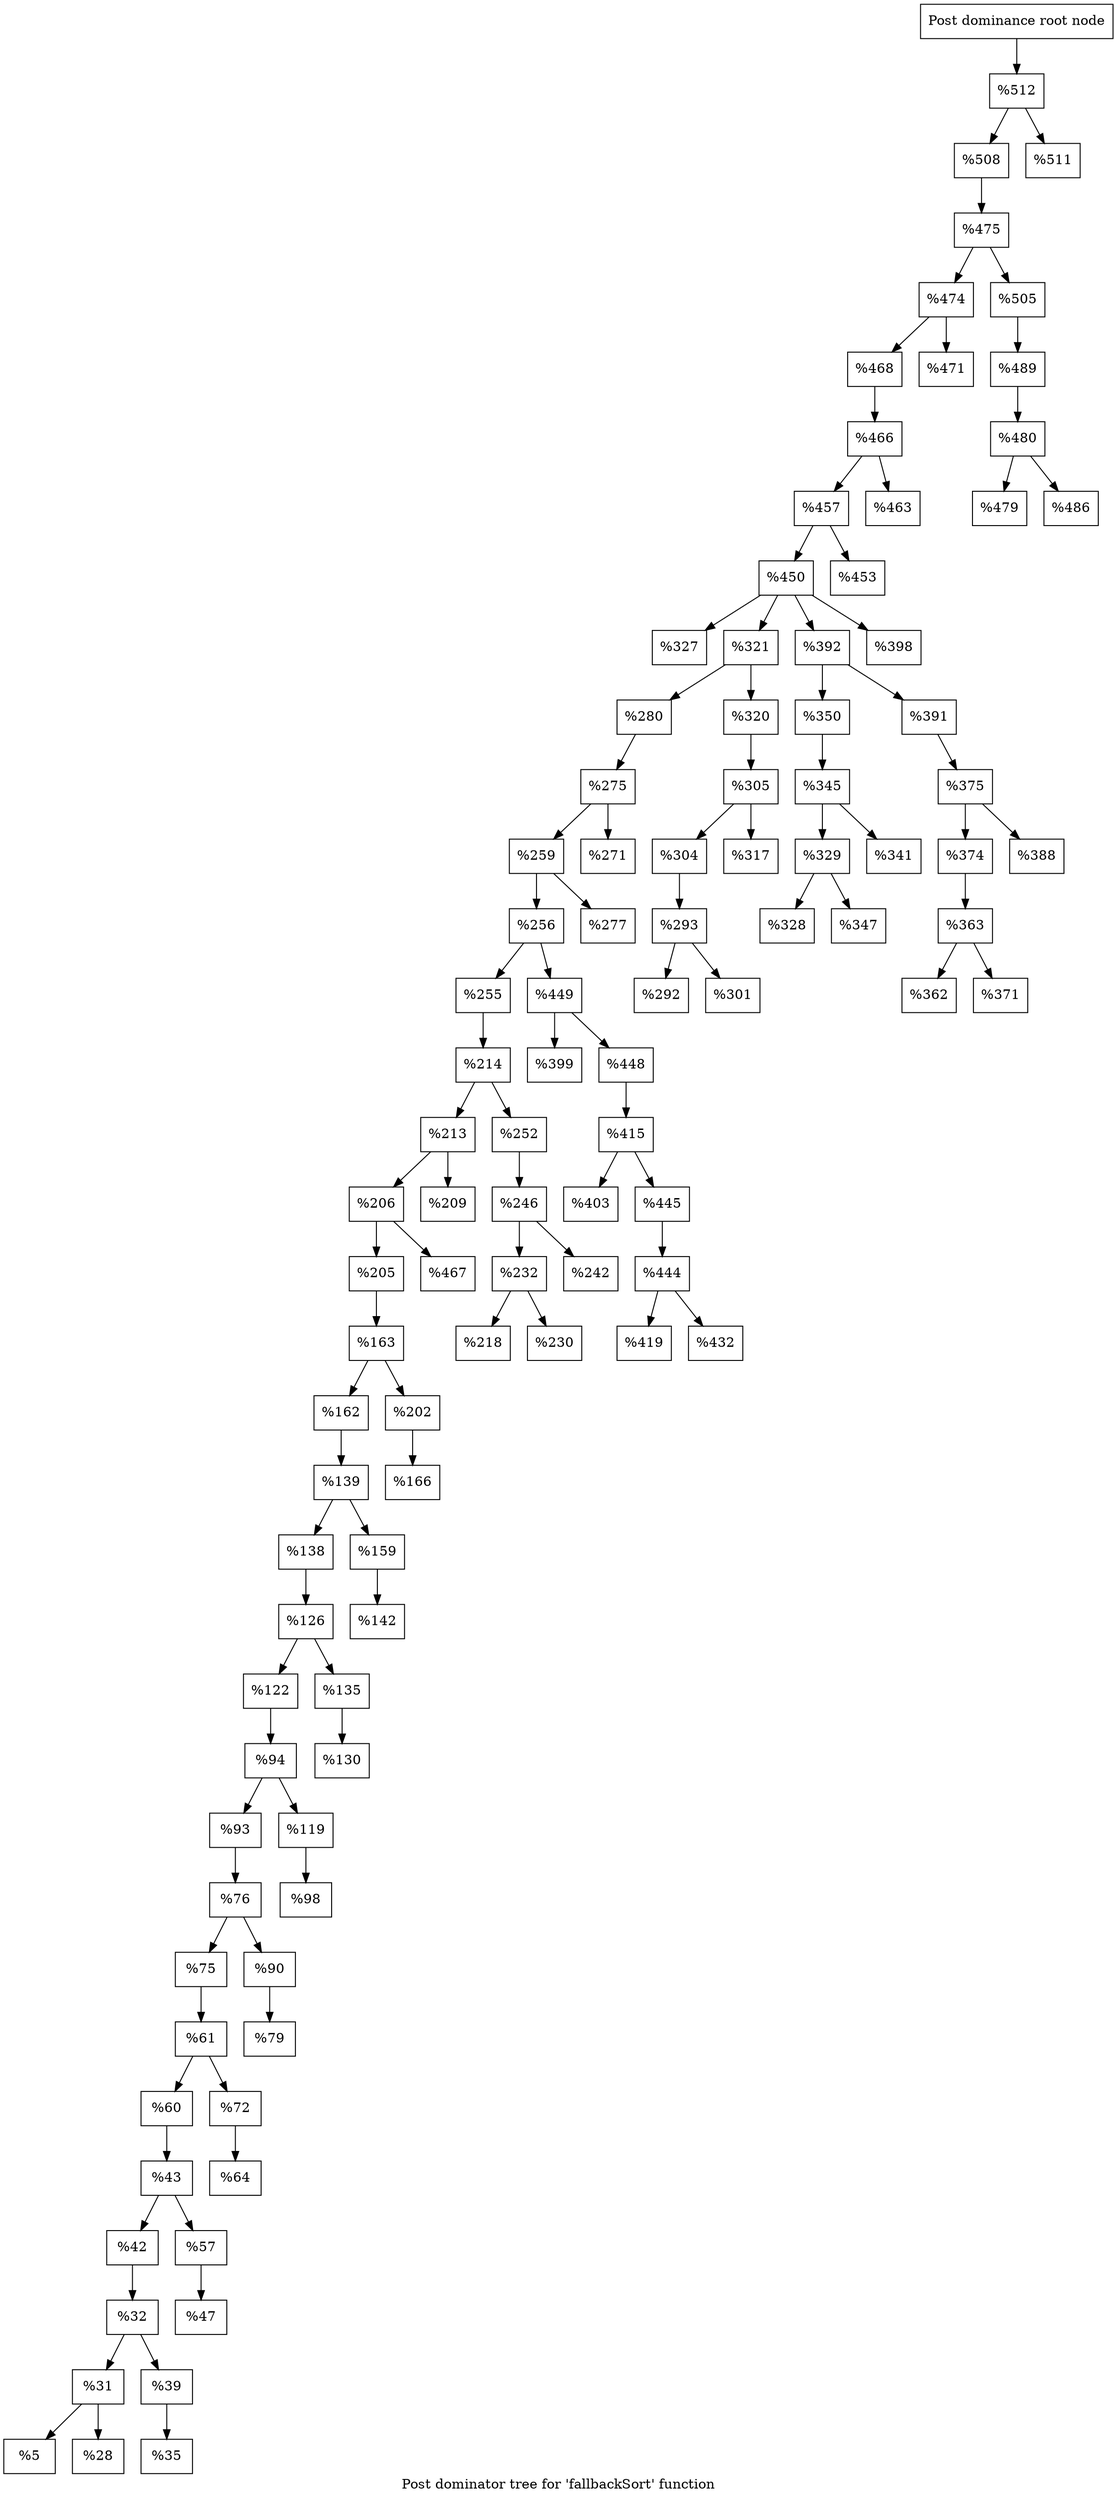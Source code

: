 digraph "Post dominator tree for 'fallbackSort' function" {
	label="Post dominator tree for 'fallbackSort' function";

	Node0x1270080 [shape=record,label="{Post dominance root node}"];
	Node0x1270080 -> Node0x1288900;
	Node0x1288900 [shape=record,label="{%512}"];
	Node0x1288900 -> Node0x125dd30;
	Node0x1288900 -> Node0x122d430;
	Node0x125dd30 [shape=record,label="{%508}"];
	Node0x125dd30 -> Node0x128abf0;
	Node0x128abf0 [shape=record,label="{%475}"];
	Node0x128abf0 -> Node0x110a060;
	Node0x128abf0 -> Node0x10deea0;
	Node0x110a060 [shape=record,label="{%474}"];
	Node0x110a060 -> Node0x1329920;
	Node0x110a060 -> Node0x134d670;
	Node0x1329920 [shape=record,label="{%468}"];
	Node0x1329920 -> Node0x13239f0;
	Node0x13239f0 [shape=record,label="{%466}"];
	Node0x13239f0 -> Node0x128ae10;
	Node0x13239f0 -> Node0x12a1990;
	Node0x128ae10 [shape=record,label="{%457}"];
	Node0x128ae10 -> Node0x129a5d0;
	Node0x128ae10 -> Node0x132ee60;
	Node0x129a5d0 [shape=record,label="{%450}"];
	Node0x129a5d0 -> Node0xff6720;
	Node0x129a5d0 -> Node0x12bb220;
	Node0x129a5d0 -> Node0x119e670;
	Node0x129a5d0 -> Node0x12b50b0;
	Node0xff6720 [shape=record,label="{%327}"];
	Node0x12bb220 [shape=record,label="{%321}"];
	Node0x12bb220 -> Node0x1283600;
	Node0x12bb220 -> Node0x10f2890;
	Node0x1283600 [shape=record,label="{%280}"];
	Node0x1283600 -> Node0x12a8d10;
	Node0x12a8d10 [shape=record,label="{%275}"];
	Node0x12a8d10 -> Node0x1294110;
	Node0x12a8d10 -> Node0x10e10d0;
	Node0x1294110 [shape=record,label="{%259}"];
	Node0x1294110 -> Node0x10000b0;
	Node0x1294110 -> Node0x12a8070;
	Node0x10000b0 [shape=record,label="{%256}"];
	Node0x10000b0 -> Node0x1244950;
	Node0x10000b0 -> Node0x119aca0;
	Node0x1244950 [shape=record,label="{%255}"];
	Node0x1244950 -> Node0x10d3070;
	Node0x10d3070 [shape=record,label="{%214}"];
	Node0x10d3070 -> Node0x10b55c0;
	Node0x10d3070 -> Node0x1277df0;
	Node0x10b55c0 [shape=record,label="{%213}"];
	Node0x10b55c0 -> Node0x11e1720;
	Node0x10b55c0 -> Node0x11de070;
	Node0x11e1720 [shape=record,label="{%206}"];
	Node0x11e1720 -> Node0x11d3be0;
	Node0x11e1720 -> Node0x12ee7c0;
	Node0x11d3be0 [shape=record,label="{%205}"];
	Node0x11d3be0 -> Node0x12a9dc0;
	Node0x12a9dc0 [shape=record,label="{%163}"];
	Node0x12a9dc0 -> Node0x132fee0;
	Node0x12a9dc0 -> Node0x134c4f0;
	Node0x132fee0 [shape=record,label="{%162}"];
	Node0x132fee0 -> Node0x12a9870;
	Node0x12a9870 [shape=record,label="{%139}"];
	Node0x12a9870 -> Node0x11d9030;
	Node0x12a9870 -> Node0x127a160;
	Node0x11d9030 [shape=record,label="{%138}"];
	Node0x11d9030 -> Node0x11dd4d0;
	Node0x11dd4d0 [shape=record,label="{%126}"];
	Node0x11dd4d0 -> Node0x132a270;
	Node0x11dd4d0 -> Node0x132fb50;
	Node0x132a270 [shape=record,label="{%122}"];
	Node0x132a270 -> Node0x132c1b0;
	Node0x132c1b0 [shape=record,label="{%94}"];
	Node0x132c1b0 -> Node0x1333190;
	Node0x132c1b0 -> Node0x1287cf0;
	Node0x1333190 [shape=record,label="{%93}"];
	Node0x1333190 -> Node0x10502e0;
	Node0x10502e0 [shape=record,label="{%76}"];
	Node0x10502e0 -> Node0x12a7ac0;
	Node0x10502e0 -> Node0x1294a50;
	Node0x12a7ac0 [shape=record,label="{%75}"];
	Node0x12a7ac0 -> Node0x10554a0;
	Node0x10554a0 [shape=record,label="{%61}"];
	Node0x10554a0 -> Node0x12a7d00;
	Node0x10554a0 -> Node0x11b0780;
	Node0x12a7d00 [shape=record,label="{%60}"];
	Node0x12a7d00 -> Node0x132bad0;
	Node0x132bad0 [shape=record,label="{%43}"];
	Node0x132bad0 -> Node0x1334590;
	Node0x132bad0 -> Node0x1333000;
	Node0x1334590 [shape=record,label="{%42}"];
	Node0x1334590 -> Node0x134eb40;
	Node0x134eb40 [shape=record,label="{%32}"];
	Node0x134eb40 -> Node0x1264940;
	Node0x134eb40 -> Node0x1277b40;
	Node0x1264940 [shape=record,label="{%31}"];
	Node0x1264940 -> Node0x1289f30;
	Node0x1264940 -> Node0x1323d80;
	Node0x1289f30 [shape=record,label="{%5}"];
	Node0x1323d80 [shape=record,label="{%28}"];
	Node0x1277b40 [shape=record,label="{%39}"];
	Node0x1277b40 -> Node0x134d300;
	Node0x134d300 [shape=record,label="{%35}"];
	Node0x1333000 [shape=record,label="{%57}"];
	Node0x1333000 -> Node0x12aa350;
	Node0x12aa350 [shape=record,label="{%47}"];
	Node0x11b0780 [shape=record,label="{%72}"];
	Node0x11b0780 -> Node0x10b6fd0;
	Node0x10b6fd0 [shape=record,label="{%64}"];
	Node0x1294a50 [shape=record,label="{%90}"];
	Node0x1294a50 -> Node0x12a1180;
	Node0x12a1180 [shape=record,label="{%79}"];
	Node0x1287cf0 [shape=record,label="{%119}"];
	Node0x1287cf0 -> Node0x10e13e0;
	Node0x10e13e0 [shape=record,label="{%98}"];
	Node0x132fb50 [shape=record,label="{%135}"];
	Node0x132fb50 -> Node0x126ea60;
	Node0x126ea60 [shape=record,label="{%130}"];
	Node0x127a160 [shape=record,label="{%159}"];
	Node0x127a160 -> Node0x126f680;
	Node0x126f680 [shape=record,label="{%142}"];
	Node0x134c4f0 [shape=record,label="{%202}"];
	Node0x134c4f0 -> Node0x1283110;
	Node0x1283110 [shape=record,label="{%166}"];
	Node0x12ee7c0 [shape=record,label="{%467}"];
	Node0x11de070 [shape=record,label="{%209}"];
	Node0x1277df0 [shape=record,label="{%252}"];
	Node0x1277df0 -> Node0x133fda0;
	Node0x133fda0 [shape=record,label="{%246}"];
	Node0x133fda0 -> Node0x10dc3e0;
	Node0x133fda0 -> Node0x1323eb0;
	Node0x10dc3e0 [shape=record,label="{%232}"];
	Node0x10dc3e0 -> Node0x1333a30;
	Node0x10dc3e0 -> Node0x12b5bd0;
	Node0x1333a30 [shape=record,label="{%218}"];
	Node0x12b5bd0 [shape=record,label="{%230}"];
	Node0x1323eb0 [shape=record,label="{%242}"];
	Node0x119aca0 [shape=record,label="{%449}"];
	Node0x119aca0 -> Node0x129c1a0;
	Node0x119aca0 -> Node0x129e5d0;
	Node0x129c1a0 [shape=record,label="{%399}"];
	Node0x129e5d0 [shape=record,label="{%448}"];
	Node0x129e5d0 -> Node0x1329dd0;
	Node0x1329dd0 [shape=record,label="{%415}"];
	Node0x1329dd0 -> Node0x10e7220;
	Node0x1329dd0 -> Node0x12a8750;
	Node0x10e7220 [shape=record,label="{%403}"];
	Node0x12a8750 [shape=record,label="{%445}"];
	Node0x12a8750 -> Node0x129bac0;
	Node0x129bac0 [shape=record,label="{%444}"];
	Node0x129bac0 -> Node0x10ed1b0;
	Node0x129bac0 -> Node0x1056590;
	Node0x10ed1b0 [shape=record,label="{%419}"];
	Node0x1056590 [shape=record,label="{%432}"];
	Node0x12a8070 [shape=record,label="{%277}"];
	Node0x10e10d0 [shape=record,label="{%271}"];
	Node0x10f2890 [shape=record,label="{%320}"];
	Node0x10f2890 -> Node0x1349b10;
	Node0x1349b10 [shape=record,label="{%305}"];
	Node0x1349b10 -> Node0x129e440;
	Node0x1349b10 -> Node0x12aa580;
	Node0x129e440 [shape=record,label="{%304}"];
	Node0x129e440 -> Node0x1330210;
	Node0x1330210 [shape=record,label="{%293}"];
	Node0x1330210 -> Node0x1325f10;
	Node0x1330210 -> Node0x1263df0;
	Node0x1325f10 [shape=record,label="{%292}"];
	Node0x1263df0 [shape=record,label="{%301}"];
	Node0x12aa580 [shape=record,label="{%317}"];
	Node0x119e670 [shape=record,label="{%392}"];
	Node0x119e670 -> Node0x12af090;
	Node0x119e670 -> Node0x12bdb10;
	Node0x12af090 [shape=record,label="{%350}"];
	Node0x12af090 -> Node0x12af160;
	Node0x12af160 [shape=record,label="{%345}"];
	Node0x12af160 -> Node0x1288530;
	Node0x12af160 -> Node0x128e3d0;
	Node0x1288530 [shape=record,label="{%329}"];
	Node0x1288530 -> Node0x11d7400;
	Node0x1288530 -> Node0x1299e30;
	Node0x11d7400 [shape=record,label="{%328}"];
	Node0x1299e30 [shape=record,label="{%347}"];
	Node0x128e3d0 [shape=record,label="{%341}"];
	Node0x12bdb10 [shape=record,label="{%391}"];
	Node0x12bdb10 -> Node0x10b4460;
	Node0x10b4460 [shape=record,label="{%375}"];
	Node0x10b4460 -> Node0x12a73e0;
	Node0x10b4460 -> Node0x1256200;
	Node0x12a73e0 [shape=record,label="{%374}"];
	Node0x12a73e0 -> Node0x1278e10;
	Node0x1278e10 [shape=record,label="{%363}"];
	Node0x1278e10 -> Node0x12b7a20;
	Node0x1278e10 -> Node0x12b9a50;
	Node0x12b7a20 [shape=record,label="{%362}"];
	Node0x12b9a50 [shape=record,label="{%371}"];
	Node0x1256200 [shape=record,label="{%388}"];
	Node0x12b50b0 [shape=record,label="{%398}"];
	Node0x132ee60 [shape=record,label="{%453}"];
	Node0x12a1990 [shape=record,label="{%463}"];
	Node0x134d670 [shape=record,label="{%471}"];
	Node0x10deea0 [shape=record,label="{%505}"];
	Node0x10deea0 -> Node0x1349820;
	Node0x1349820 [shape=record,label="{%489}"];
	Node0x1349820 -> Node0x10f4b50;
	Node0x10f4b50 [shape=record,label="{%480}"];
	Node0x10f4b50 -> Node0x12a8b20;
	Node0x10f4b50 -> Node0x13475a0;
	Node0x12a8b20 [shape=record,label="{%479}"];
	Node0x13475a0 [shape=record,label="{%486}"];
	Node0x122d430 [shape=record,label="{%511}"];
}
